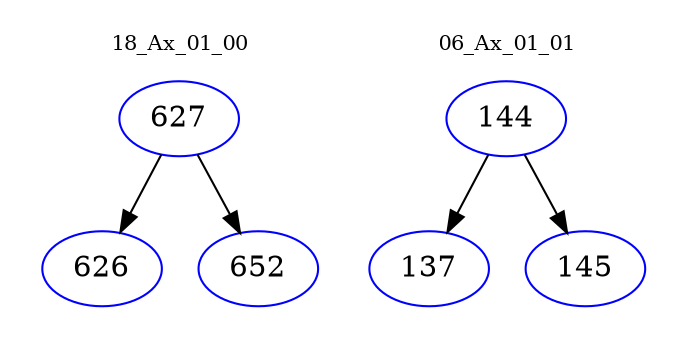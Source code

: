 digraph{
subgraph cluster_0 {
color = white
label = "18_Ax_01_00";
fontsize=10;
T0_627 [label="627", color="blue"]
T0_627 -> T0_626 [color="black"]
T0_626 [label="626", color="blue"]
T0_627 -> T0_652 [color="black"]
T0_652 [label="652", color="blue"]
}
subgraph cluster_1 {
color = white
label = "06_Ax_01_01";
fontsize=10;
T1_144 [label="144", color="blue"]
T1_144 -> T1_137 [color="black"]
T1_137 [label="137", color="blue"]
T1_144 -> T1_145 [color="black"]
T1_145 [label="145", color="blue"]
}
}
